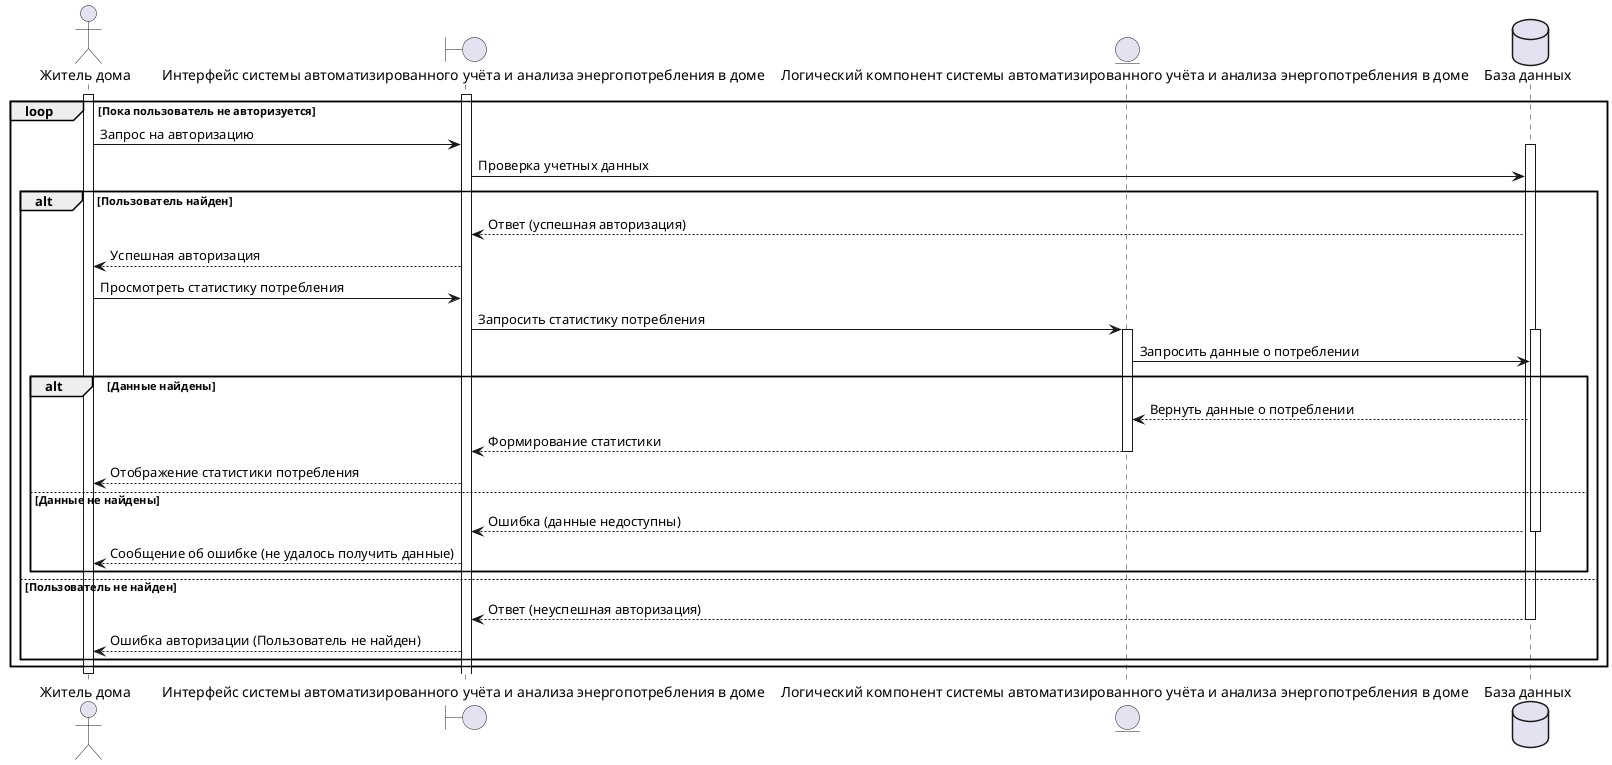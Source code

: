 @startuml sequences

actor "Житель дома" as user
boundary "Интерфейс системы автоматизированного учёта и анализа энергопотребления в доме" as interface
entity "Логический компонент системы автоматизированного учёта и анализа энергопотребления в доме" as system
database "База данных" as database

activate user
activate interface
loop Пока пользователь не авторизуется
user -> interface: Запрос на авторизацию

activate database
interface -> database: Проверка учетных данных
alt Пользователь найден
    database --> interface: Ответ (успешная авторизация)

    interface --> user: Успешная авторизация

    user -> interface : Просмотреть статистику потребления
    interface -> system : Запросить статистику потребления

    activate system
    activate database
    system -> database : Запросить данные о потреблении
    alt Данные найдены
        database --> system: Вернуть данные о потреблении
        system --> interface: Формирование статистики
        deactivate system
        interface --> user: Отображение статистики потребления
    else Данные не найдены
        database --> interface: Ошибка (данные недоступны)

    deactivate database
        interface --> user: Сообщение об ошибке (не удалось получить данные)
    end
else Пользователь не найден

    database --> interface: Ответ (неуспешная авторизация)
    deactivate database
    interface --> user: Ошибка авторизации (Пользователь не найден)
end
end
activate interface
deactivate user

@enduml